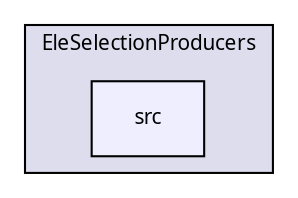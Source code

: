 digraph G {
  compound=true
  node [ fontsize=10, fontname="FreeSans.ttf"];
  edge [ labelfontsize=9, labelfontname="FreeSans.ttf"];
  subgraph clusterdir_7cf510d6406970fb559ffdd7d81ae917 {
    graph [ bgcolor="#ddddee", pencolor="black", label="EleSelectionProducers" fontname="FreeSans.ttf", fontsize=10, URL="dir_7cf510d6406970fb559ffdd7d81ae917.html"]
  dir_e648198b8cdcf04af73eb3d658e42037 [shape=box, label="src", style="filled", fillcolor="#eeeeff", pencolor="black", URL="dir_e648198b8cdcf04af73eb3d658e42037.html"];
  }
}
